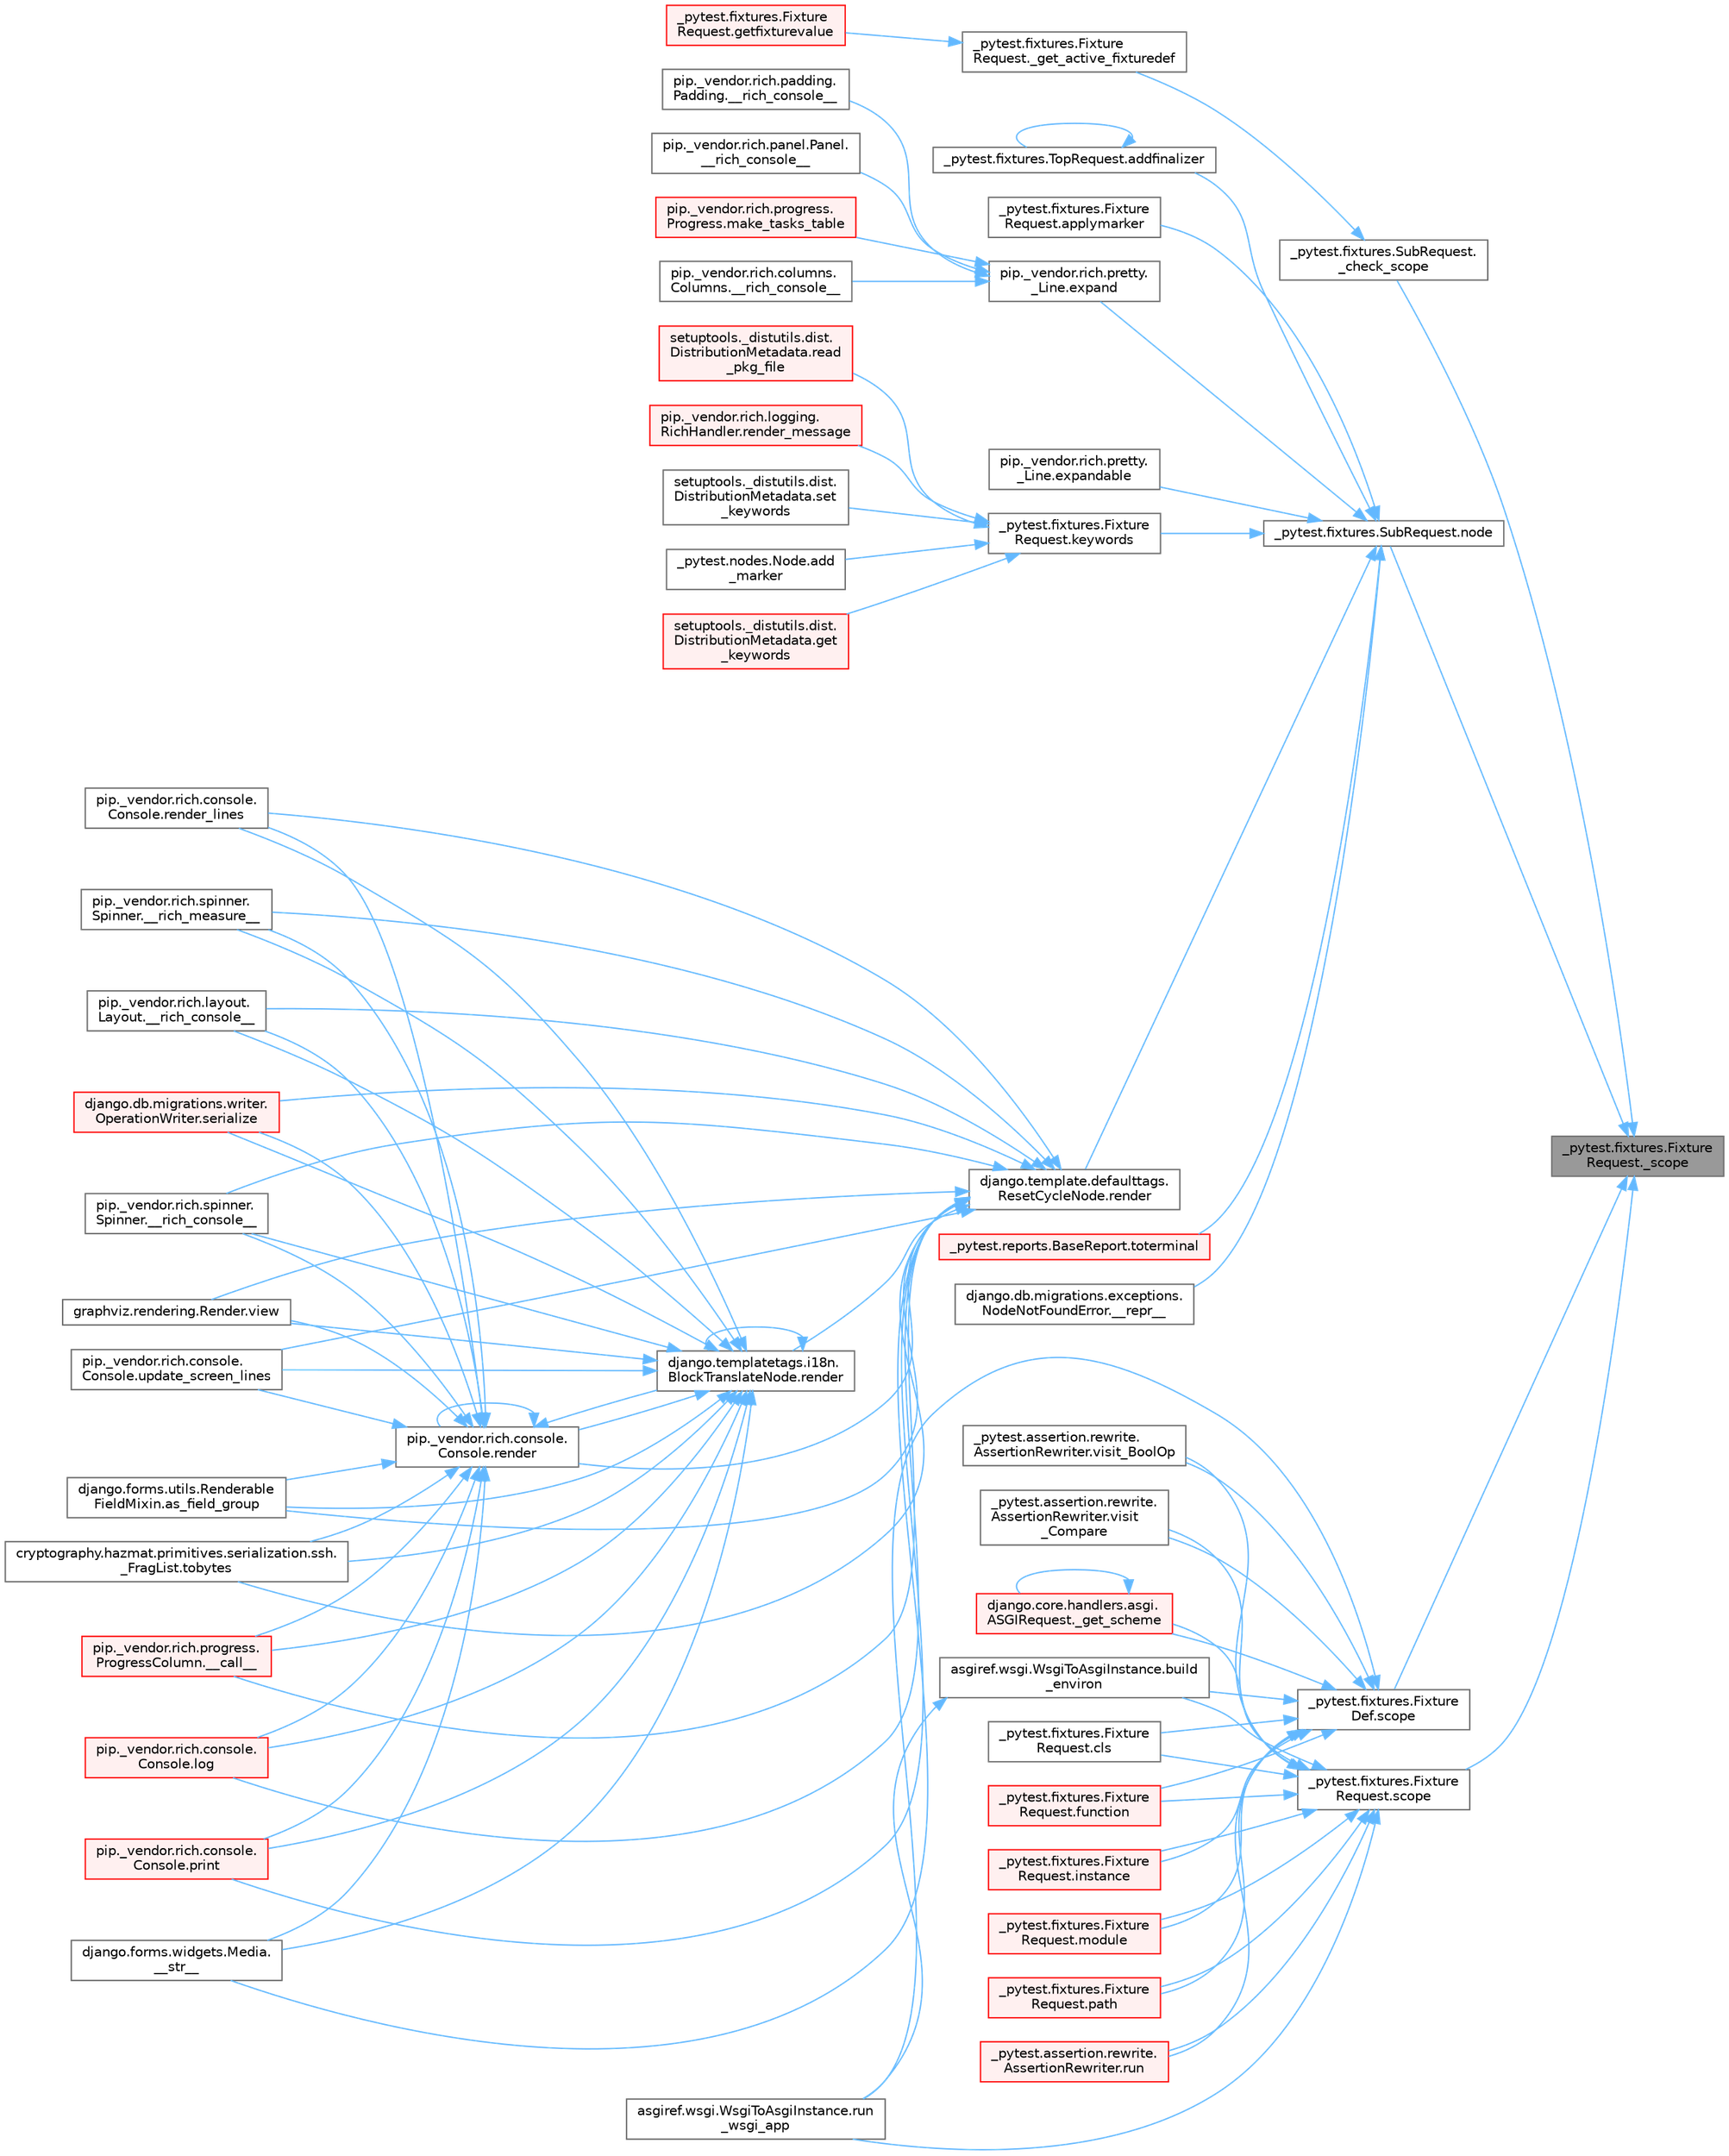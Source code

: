 digraph "_pytest.fixtures.FixtureRequest._scope"
{
 // LATEX_PDF_SIZE
  bgcolor="transparent";
  edge [fontname=Helvetica,fontsize=10,labelfontname=Helvetica,labelfontsize=10];
  node [fontname=Helvetica,fontsize=10,shape=box,height=0.2,width=0.4];
  rankdir="RL";
  Node1 [id="Node000001",label="_pytest.fixtures.Fixture\lRequest._scope",height=0.2,width=0.4,color="gray40", fillcolor="grey60", style="filled", fontcolor="black",tooltip=" "];
  Node1 -> Node2 [id="edge1_Node000001_Node000002",dir="back",color="steelblue1",style="solid",tooltip=" "];
  Node2 [id="Node000002",label="_pytest.fixtures.SubRequest.\l_check_scope",height=0.2,width=0.4,color="grey40", fillcolor="white", style="filled",URL="$class__pytest_1_1fixtures_1_1_sub_request.html#a4e297be49694ce017a21b9f8ab49fbad",tooltip=" "];
  Node2 -> Node3 [id="edge2_Node000002_Node000003",dir="back",color="steelblue1",style="solid",tooltip=" "];
  Node3 [id="Node000003",label="_pytest.fixtures.Fixture\lRequest._get_active_fixturedef",height=0.2,width=0.4,color="grey40", fillcolor="white", style="filled",URL="$class__pytest_1_1fixtures_1_1_fixture_request.html#a38d07d70035b5579d236c314708e3e4e",tooltip=" "];
  Node3 -> Node4 [id="edge3_Node000003_Node000004",dir="back",color="steelblue1",style="solid",tooltip=" "];
  Node4 [id="Node000004",label="_pytest.fixtures.Fixture\lRequest.getfixturevalue",height=0.2,width=0.4,color="red", fillcolor="#FFF0F0", style="filled",URL="$class__pytest_1_1fixtures_1_1_fixture_request.html#a73f81187610b982071d68046e5a5f1c5",tooltip=" "];
  Node1 -> Node6 [id="edge4_Node000001_Node000006",dir="back",color="steelblue1",style="solid",tooltip=" "];
  Node6 [id="Node000006",label="_pytest.fixtures.SubRequest.node",height=0.2,width=0.4,color="grey40", fillcolor="white", style="filled",URL="$class__pytest_1_1fixtures_1_1_sub_request.html#a7db106ca65e6a66a41699bbee5565c0a",tooltip=" "];
  Node6 -> Node7 [id="edge5_Node000006_Node000007",dir="back",color="steelblue1",style="solid",tooltip=" "];
  Node7 [id="Node000007",label="django.db.migrations.exceptions.\lNodeNotFoundError.__repr__",height=0.2,width=0.4,color="grey40", fillcolor="white", style="filled",URL="$classdjango_1_1db_1_1migrations_1_1exceptions_1_1_node_not_found_error.html#aeab1e400d86525529dba0a2e0c89b36b",tooltip=" "];
  Node6 -> Node8 [id="edge6_Node000006_Node000008",dir="back",color="steelblue1",style="solid",tooltip=" "];
  Node8 [id="Node000008",label="_pytest.fixtures.TopRequest.addfinalizer",height=0.2,width=0.4,color="grey40", fillcolor="white", style="filled",URL="$class__pytest_1_1fixtures_1_1_top_request.html#af4f7e35bebb757ed491840b002b88ad7",tooltip=" "];
  Node8 -> Node8 [id="edge7_Node000008_Node000008",dir="back",color="steelblue1",style="solid",tooltip=" "];
  Node6 -> Node9 [id="edge8_Node000006_Node000009",dir="back",color="steelblue1",style="solid",tooltip=" "];
  Node9 [id="Node000009",label="_pytest.fixtures.Fixture\lRequest.applymarker",height=0.2,width=0.4,color="grey40", fillcolor="white", style="filled",URL="$class__pytest_1_1fixtures_1_1_fixture_request.html#ac920f1ed17b45ce70be934c509d083a9",tooltip=" "];
  Node6 -> Node10 [id="edge9_Node000006_Node000010",dir="back",color="steelblue1",style="solid",tooltip=" "];
  Node10 [id="Node000010",label="pip._vendor.rich.pretty.\l_Line.expand",height=0.2,width=0.4,color="grey40", fillcolor="white", style="filled",URL="$classpip_1_1__vendor_1_1rich_1_1pretty_1_1___line.html#a41a6ede72c0e0f5e6077839374bbc730",tooltip=" "];
  Node10 -> Node11 [id="edge10_Node000010_Node000011",dir="back",color="steelblue1",style="solid",tooltip=" "];
  Node11 [id="Node000011",label="pip._vendor.rich.columns.\lColumns.__rich_console__",height=0.2,width=0.4,color="grey40", fillcolor="white", style="filled",URL="$classpip_1_1__vendor_1_1rich_1_1columns_1_1_columns.html#aaae297ec38827f15d1d15327be4e4a12",tooltip=" "];
  Node10 -> Node12 [id="edge11_Node000010_Node000012",dir="back",color="steelblue1",style="solid",tooltip=" "];
  Node12 [id="Node000012",label="pip._vendor.rich.padding.\lPadding.__rich_console__",height=0.2,width=0.4,color="grey40", fillcolor="white", style="filled",URL="$classpip_1_1__vendor_1_1rich_1_1padding_1_1_padding.html#a23e27b4fb591fa1a4b6a04c497729077",tooltip=" "];
  Node10 -> Node13 [id="edge12_Node000010_Node000013",dir="back",color="steelblue1",style="solid",tooltip=" "];
  Node13 [id="Node000013",label="pip._vendor.rich.panel.Panel.\l__rich_console__",height=0.2,width=0.4,color="grey40", fillcolor="white", style="filled",URL="$classpip_1_1__vendor_1_1rich_1_1panel_1_1_panel.html#a6c612abd2dc827e0625fba926d709fb6",tooltip=" "];
  Node10 -> Node14 [id="edge13_Node000010_Node000014",dir="back",color="steelblue1",style="solid",tooltip=" "];
  Node14 [id="Node000014",label="pip._vendor.rich.progress.\lProgress.make_tasks_table",height=0.2,width=0.4,color="red", fillcolor="#FFF0F0", style="filled",URL="$classpip_1_1__vendor_1_1rich_1_1progress_1_1_progress.html#a42f4570b586d6cc467773cc7303b830d",tooltip=" "];
  Node6 -> Node3188 [id="edge14_Node000006_Node003188",dir="back",color="steelblue1",style="solid",tooltip=" "];
  Node3188 [id="Node003188",label="pip._vendor.rich.pretty.\l_Line.expandable",height=0.2,width=0.4,color="grey40", fillcolor="white", style="filled",URL="$classpip_1_1__vendor_1_1rich_1_1pretty_1_1___line.html#a3249a1c8f8bc712ec116e52c47024fc6",tooltip=" "];
  Node6 -> Node3189 [id="edge15_Node000006_Node003189",dir="back",color="steelblue1",style="solid",tooltip=" "];
  Node3189 [id="Node003189",label="_pytest.fixtures.Fixture\lRequest.keywords",height=0.2,width=0.4,color="grey40", fillcolor="white", style="filled",URL="$class__pytest_1_1fixtures_1_1_fixture_request.html#a5f3dcdc2c5f89a17d0669f23412ea34b",tooltip=" "];
  Node3189 -> Node3190 [id="edge16_Node003189_Node003190",dir="back",color="steelblue1",style="solid",tooltip=" "];
  Node3190 [id="Node003190",label="_pytest.nodes.Node.add\l_marker",height=0.2,width=0.4,color="grey40", fillcolor="white", style="filled",URL="$class__pytest_1_1nodes_1_1_node.html#a7b6ae62bc760ed7c93532afb89e63c30",tooltip=" "];
  Node3189 -> Node3191 [id="edge17_Node003189_Node003191",dir="back",color="steelblue1",style="solid",tooltip=" "];
  Node3191 [id="Node003191",label="setuptools._distutils.dist.\lDistributionMetadata.get\l_keywords",height=0.2,width=0.4,color="red", fillcolor="#FFF0F0", style="filled",URL="$classsetuptools_1_1__distutils_1_1dist_1_1_distribution_metadata.html#ade85519fe7eeecaac4aaf57bafedbdf1",tooltip=" "];
  Node3189 -> Node778 [id="edge18_Node003189_Node000778",dir="back",color="steelblue1",style="solid",tooltip=" "];
  Node778 [id="Node000778",label="setuptools._distutils.dist.\lDistributionMetadata.read\l_pkg_file",height=0.2,width=0.4,color="red", fillcolor="#FFF0F0", style="filled",URL="$classsetuptools_1_1__distutils_1_1dist_1_1_distribution_metadata.html#a7efe01ce942992105bfa0866706a2f20",tooltip=" "];
  Node3189 -> Node3192 [id="edge19_Node003189_Node003192",dir="back",color="steelblue1",style="solid",tooltip=" "];
  Node3192 [id="Node003192",label="pip._vendor.rich.logging.\lRichHandler.render_message",height=0.2,width=0.4,color="red", fillcolor="#FFF0F0", style="filled",URL="$classpip_1_1__vendor_1_1rich_1_1logging_1_1_rich_handler.html#a9107db7a8c42f02d46e5b88f309d38c6",tooltip=" "];
  Node3189 -> Node3193 [id="edge20_Node003189_Node003193",dir="back",color="steelblue1",style="solid",tooltip=" "];
  Node3193 [id="Node003193",label="setuptools._distutils.dist.\lDistributionMetadata.set\l_keywords",height=0.2,width=0.4,color="grey40", fillcolor="white", style="filled",URL="$classsetuptools_1_1__distutils_1_1dist_1_1_distribution_metadata.html#ae3f1f722eb6246ce3b9ac2264ade8be8",tooltip=" "];
  Node6 -> Node3194 [id="edge21_Node000006_Node003194",dir="back",color="steelblue1",style="solid",tooltip=" "];
  Node3194 [id="Node003194",label="django.template.defaulttags.\lResetCycleNode.render",height=0.2,width=0.4,color="grey40", fillcolor="white", style="filled",URL="$classdjango_1_1template_1_1defaulttags_1_1_reset_cycle_node.html#ab092ee03071c930109576881ed934516",tooltip=" "];
  Node3194 -> Node66 [id="edge22_Node003194_Node000066",dir="back",color="steelblue1",style="solid",tooltip=" "];
  Node66 [id="Node000066",label="pip._vendor.rich.progress.\lProgressColumn.__call__",height=0.2,width=0.4,color="red", fillcolor="#FFF0F0", style="filled",URL="$classpip_1_1__vendor_1_1rich_1_1progress_1_1_progress_column.html#ae0c399be74222f949edb0fa5324cf6ea",tooltip=" "];
  Node3194 -> Node69 [id="edge23_Node003194_Node000069",dir="back",color="steelblue1",style="solid",tooltip=" "];
  Node69 [id="Node000069",label="pip._vendor.rich.layout.\lLayout.__rich_console__",height=0.2,width=0.4,color="grey40", fillcolor="white", style="filled",URL="$classpip_1_1__vendor_1_1rich_1_1layout_1_1_layout.html#ac39cb3d17d2b0324ee1b0dada41a3ebd",tooltip=" "];
  Node3194 -> Node70 [id="edge24_Node003194_Node000070",dir="back",color="steelblue1",style="solid",tooltip=" "];
  Node70 [id="Node000070",label="pip._vendor.rich.spinner.\lSpinner.__rich_console__",height=0.2,width=0.4,color="grey40", fillcolor="white", style="filled",URL="$classpip_1_1__vendor_1_1rich_1_1spinner_1_1_spinner.html#a6883d8dced19ac48d4dfc74f776357fd",tooltip=" "];
  Node3194 -> Node71 [id="edge25_Node003194_Node000071",dir="back",color="steelblue1",style="solid",tooltip=" "];
  Node71 [id="Node000071",label="pip._vendor.rich.spinner.\lSpinner.__rich_measure__",height=0.2,width=0.4,color="grey40", fillcolor="white", style="filled",URL="$classpip_1_1__vendor_1_1rich_1_1spinner_1_1_spinner.html#a89745682c823c44a31bae8e8d07869f5",tooltip=" "];
  Node3194 -> Node72 [id="edge26_Node003194_Node000072",dir="back",color="steelblue1",style="solid",tooltip=" "];
  Node72 [id="Node000072",label="django.forms.widgets.Media.\l__str__",height=0.2,width=0.4,color="grey40", fillcolor="white", style="filled",URL="$classdjango_1_1forms_1_1widgets_1_1_media.html#ae1651710548a7d9f14f036d035012d21",tooltip=" "];
  Node3194 -> Node73 [id="edge27_Node003194_Node000073",dir="back",color="steelblue1",style="solid",tooltip=" "];
  Node73 [id="Node000073",label="django.forms.utils.Renderable\lFieldMixin.as_field_group",height=0.2,width=0.4,color="grey40", fillcolor="white", style="filled",URL="$classdjango_1_1forms_1_1utils_1_1_renderable_field_mixin.html#a1e9a1b4f790ea694431554267fd5d74c",tooltip=" "];
  Node3194 -> Node74 [id="edge28_Node003194_Node000074",dir="back",color="steelblue1",style="solid",tooltip=" "];
  Node74 [id="Node000074",label="pip._vendor.rich.console.\lConsole.log",height=0.2,width=0.4,color="red", fillcolor="#FFF0F0", style="filled",URL="$classpip_1_1__vendor_1_1rich_1_1console_1_1_console.html#af9c77e39f9413fc2b134c60cfa23b0f1",tooltip=" "];
  Node3194 -> Node462 [id="edge29_Node003194_Node000462",dir="back",color="steelblue1",style="solid",tooltip=" "];
  Node462 [id="Node000462",label="pip._vendor.rich.console.\lConsole.print",height=0.2,width=0.4,color="red", fillcolor="#FFF0F0", style="filled",URL="$classpip_1_1__vendor_1_1rich_1_1console_1_1_console.html#af954370cdbb49236b597f2c11064549d",tooltip=" "];
  Node3194 -> Node544 [id="edge30_Node003194_Node000544",dir="back",color="steelblue1",style="solid",tooltip=" "];
  Node544 [id="Node000544",label="django.templatetags.i18n.\lBlockTranslateNode.render",height=0.2,width=0.4,color="grey40", fillcolor="white", style="filled",URL="$classdjango_1_1templatetags_1_1i18n_1_1_block_translate_node.html#aaf05bebfd02c1c4b676387ada0357832",tooltip=" "];
  Node544 -> Node66 [id="edge31_Node000544_Node000066",dir="back",color="steelblue1",style="solid",tooltip=" "];
  Node544 -> Node69 [id="edge32_Node000544_Node000069",dir="back",color="steelblue1",style="solid",tooltip=" "];
  Node544 -> Node70 [id="edge33_Node000544_Node000070",dir="back",color="steelblue1",style="solid",tooltip=" "];
  Node544 -> Node71 [id="edge34_Node000544_Node000071",dir="back",color="steelblue1",style="solid",tooltip=" "];
  Node544 -> Node72 [id="edge35_Node000544_Node000072",dir="back",color="steelblue1",style="solid",tooltip=" "];
  Node544 -> Node73 [id="edge36_Node000544_Node000073",dir="back",color="steelblue1",style="solid",tooltip=" "];
  Node544 -> Node74 [id="edge37_Node000544_Node000074",dir="back",color="steelblue1",style="solid",tooltip=" "];
  Node544 -> Node462 [id="edge38_Node000544_Node000462",dir="back",color="steelblue1",style="solid",tooltip=" "];
  Node544 -> Node544 [id="edge39_Node000544_Node000544",dir="back",color="steelblue1",style="solid",tooltip=" "];
  Node544 -> Node545 [id="edge40_Node000544_Node000545",dir="back",color="steelblue1",style="solid",tooltip=" "];
  Node545 [id="Node000545",label="pip._vendor.rich.console.\lConsole.render",height=0.2,width=0.4,color="grey40", fillcolor="white", style="filled",URL="$classpip_1_1__vendor_1_1rich_1_1console_1_1_console.html#a9551b8254c573105adde80622393a938",tooltip=" "];
  Node545 -> Node66 [id="edge41_Node000545_Node000066",dir="back",color="steelblue1",style="solid",tooltip=" "];
  Node545 -> Node69 [id="edge42_Node000545_Node000069",dir="back",color="steelblue1",style="solid",tooltip=" "];
  Node545 -> Node70 [id="edge43_Node000545_Node000070",dir="back",color="steelblue1",style="solid",tooltip=" "];
  Node545 -> Node71 [id="edge44_Node000545_Node000071",dir="back",color="steelblue1",style="solid",tooltip=" "];
  Node545 -> Node72 [id="edge45_Node000545_Node000072",dir="back",color="steelblue1",style="solid",tooltip=" "];
  Node545 -> Node73 [id="edge46_Node000545_Node000073",dir="back",color="steelblue1",style="solid",tooltip=" "];
  Node545 -> Node74 [id="edge47_Node000545_Node000074",dir="back",color="steelblue1",style="solid",tooltip=" "];
  Node545 -> Node462 [id="edge48_Node000545_Node000462",dir="back",color="steelblue1",style="solid",tooltip=" "];
  Node545 -> Node544 [id="edge49_Node000545_Node000544",dir="back",color="steelblue1",style="solid",tooltip=" "];
  Node545 -> Node545 [id="edge50_Node000545_Node000545",dir="back",color="steelblue1",style="solid",tooltip=" "];
  Node545 -> Node546 [id="edge51_Node000545_Node000546",dir="back",color="steelblue1",style="solid",tooltip=" "];
  Node546 [id="Node000546",label="pip._vendor.rich.console.\lConsole.render_lines",height=0.2,width=0.4,color="grey40", fillcolor="white", style="filled",URL="$classpip_1_1__vendor_1_1rich_1_1console_1_1_console.html#a5818808a49db20c5bee6986425f96f14",tooltip=" "];
  Node545 -> Node547 [id="edge52_Node000545_Node000547",dir="back",color="steelblue1",style="solid",tooltip=" "];
  Node547 [id="Node000547",label="django.db.migrations.writer.\lOperationWriter.serialize",height=0.2,width=0.4,color="red", fillcolor="#FFF0F0", style="filled",URL="$classdjango_1_1db_1_1migrations_1_1writer_1_1_operation_writer.html#a866e8d13e1c54a35d74e9a6b0383b2f8",tooltip=" "];
  Node545 -> Node619 [id="edge53_Node000545_Node000619",dir="back",color="steelblue1",style="solid",tooltip=" "];
  Node619 [id="Node000619",label="cryptography.hazmat.primitives.serialization.ssh.\l_FragList.tobytes",height=0.2,width=0.4,color="grey40", fillcolor="white", style="filled",URL="$classcryptography_1_1hazmat_1_1primitives_1_1serialization_1_1ssh_1_1___frag_list.html#a195dd4e7c741624829a13af53fa3de38",tooltip=" "];
  Node545 -> Node620 [id="edge54_Node000545_Node000620",dir="back",color="steelblue1",style="solid",tooltip=" "];
  Node620 [id="Node000620",label="pip._vendor.rich.console.\lConsole.update_screen_lines",height=0.2,width=0.4,color="grey40", fillcolor="white", style="filled",URL="$classpip_1_1__vendor_1_1rich_1_1console_1_1_console.html#a21cfe5af86ec7533f23d45fe2969817e",tooltip=" "];
  Node545 -> Node621 [id="edge55_Node000545_Node000621",dir="back",color="steelblue1",style="solid",tooltip=" "];
  Node621 [id="Node000621",label="graphviz.rendering.Render.view",height=0.2,width=0.4,color="grey40", fillcolor="white", style="filled",URL="$classgraphviz_1_1rendering_1_1_render.html#a53169c422996b9a7e92b5580c13914e2",tooltip=" "];
  Node544 -> Node546 [id="edge56_Node000544_Node000546",dir="back",color="steelblue1",style="solid",tooltip=" "];
  Node544 -> Node547 [id="edge57_Node000544_Node000547",dir="back",color="steelblue1",style="solid",tooltip=" "];
  Node544 -> Node619 [id="edge58_Node000544_Node000619",dir="back",color="steelblue1",style="solid",tooltip=" "];
  Node544 -> Node620 [id="edge59_Node000544_Node000620",dir="back",color="steelblue1",style="solid",tooltip=" "];
  Node544 -> Node621 [id="edge60_Node000544_Node000621",dir="back",color="steelblue1",style="solid",tooltip=" "];
  Node3194 -> Node545 [id="edge61_Node003194_Node000545",dir="back",color="steelblue1",style="solid",tooltip=" "];
  Node3194 -> Node546 [id="edge62_Node003194_Node000546",dir="back",color="steelblue1",style="solid",tooltip=" "];
  Node3194 -> Node547 [id="edge63_Node003194_Node000547",dir="back",color="steelblue1",style="solid",tooltip=" "];
  Node3194 -> Node619 [id="edge64_Node003194_Node000619",dir="back",color="steelblue1",style="solid",tooltip=" "];
  Node3194 -> Node620 [id="edge65_Node003194_Node000620",dir="back",color="steelblue1",style="solid",tooltip=" "];
  Node3194 -> Node621 [id="edge66_Node003194_Node000621",dir="back",color="steelblue1",style="solid",tooltip=" "];
  Node6 -> Node3195 [id="edge67_Node000006_Node003195",dir="back",color="steelblue1",style="solid",tooltip=" "];
  Node3195 [id="Node003195",label="_pytest.reports.BaseReport.toterminal",height=0.2,width=0.4,color="red", fillcolor="#FFF0F0", style="filled",URL="$class__pytest_1_1reports_1_1_base_report.html#abaf8662ade1b66885f20565d1f827730",tooltip=" "];
  Node1 -> Node3196 [id="edge68_Node000001_Node003196",dir="back",color="steelblue1",style="solid",tooltip=" "];
  Node3196 [id="Node003196",label="_pytest.fixtures.Fixture\lDef.scope",height=0.2,width=0.4,color="grey40", fillcolor="white", style="filled",URL="$class__pytest_1_1fixtures_1_1_fixture_def.html#a7631cdae842daae93780def0698acba2",tooltip=" "];
  Node3196 -> Node3197 [id="edge69_Node003196_Node003197",dir="back",color="steelblue1",style="solid",tooltip=" "];
  Node3197 [id="Node003197",label="django.core.handlers.asgi.\lASGIRequest._get_scheme",height=0.2,width=0.4,color="red", fillcolor="#FFF0F0", style="filled",URL="$classdjango_1_1core_1_1handlers_1_1asgi_1_1_a_s_g_i_request.html#ad35cf1281b6acc53ed620caf924ee919",tooltip=" "];
  Node3197 -> Node3197 [id="edge70_Node003197_Node003197",dir="back",color="steelblue1",style="solid",tooltip=" "];
  Node3196 -> Node3234 [id="edge71_Node003196_Node003234",dir="back",color="steelblue1",style="solid",tooltip=" "];
  Node3234 [id="Node003234",label="asgiref.wsgi.WsgiToAsgiInstance.build\l_environ",height=0.2,width=0.4,color="grey40", fillcolor="white", style="filled",URL="$classasgiref_1_1wsgi_1_1_wsgi_to_asgi_instance.html#a7292a16a234d21398c3ced5d3fbbd329",tooltip=" "];
  Node3234 -> Node3235 [id="edge72_Node003234_Node003235",dir="back",color="steelblue1",style="solid",tooltip=" "];
  Node3235 [id="Node003235",label="asgiref.wsgi.WsgiToAsgiInstance.run\l_wsgi_app",height=0.2,width=0.4,color="grey40", fillcolor="white", style="filled",URL="$classasgiref_1_1wsgi_1_1_wsgi_to_asgi_instance.html#a7f714529cfcc2d82661768b3a5386771",tooltip=" "];
  Node3196 -> Node3236 [id="edge73_Node003196_Node003236",dir="back",color="steelblue1",style="solid",tooltip=" "];
  Node3236 [id="Node003236",label="_pytest.fixtures.Fixture\lRequest.cls",height=0.2,width=0.4,color="grey40", fillcolor="white", style="filled",URL="$class__pytest_1_1fixtures_1_1_fixture_request.html#ae25e7e7a7503ad71deada72af4370426",tooltip=" "];
  Node3196 -> Node3237 [id="edge74_Node003196_Node003237",dir="back",color="steelblue1",style="solid",tooltip=" "];
  Node3237 [id="Node003237",label="_pytest.fixtures.Fixture\lRequest.function",height=0.2,width=0.4,color="red", fillcolor="#FFF0F0", style="filled",URL="$class__pytest_1_1fixtures_1_1_fixture_request.html#a7ea3556741d786c97ced170d52190558",tooltip=" "];
  Node3196 -> Node3263 [id="edge75_Node003196_Node003263",dir="back",color="steelblue1",style="solid",tooltip=" "];
  Node3263 [id="Node003263",label="_pytest.fixtures.Fixture\lRequest.instance",height=0.2,width=0.4,color="red", fillcolor="#FFF0F0", style="filled",URL="$class__pytest_1_1fixtures_1_1_fixture_request.html#a99767730e6a0b8628f5a952a5c78cac7",tooltip=" "];
  Node3196 -> Node3271 [id="edge76_Node003196_Node003271",dir="back",color="steelblue1",style="solid",tooltip=" "];
  Node3271 [id="Node003271",label="_pytest.fixtures.Fixture\lRequest.module",height=0.2,width=0.4,color="red", fillcolor="#FFF0F0", style="filled",URL="$class__pytest_1_1fixtures_1_1_fixture_request.html#ad7a3eaa568b0f3ba67ebf2fd02ecea0e",tooltip=" "];
  Node3196 -> Node3272 [id="edge77_Node003196_Node003272",dir="back",color="steelblue1",style="solid",tooltip=" "];
  Node3272 [id="Node003272",label="_pytest.fixtures.Fixture\lRequest.path",height=0.2,width=0.4,color="red", fillcolor="#FFF0F0", style="filled",URL="$class__pytest_1_1fixtures_1_1_fixture_request.html#a6f6db59812d121b54cd67d5e434e1451",tooltip=" "];
  Node3196 -> Node2020 [id="edge78_Node003196_Node002020",dir="back",color="steelblue1",style="solid",tooltip=" "];
  Node2020 [id="Node002020",label="_pytest.assertion.rewrite.\lAssertionRewriter.run",height=0.2,width=0.4,color="red", fillcolor="#FFF0F0", style="filled",URL="$class__pytest_1_1assertion_1_1rewrite_1_1_assertion_rewriter.html#a7db15387d358437bed01a732b9bba610",tooltip=" "];
  Node3196 -> Node3235 [id="edge79_Node003196_Node003235",dir="back",color="steelblue1",style="solid",tooltip=" "];
  Node3196 -> Node2023 [id="edge80_Node003196_Node002023",dir="back",color="steelblue1",style="solid",tooltip=" "];
  Node2023 [id="Node002023",label="_pytest.assertion.rewrite.\lAssertionRewriter.visit_BoolOp",height=0.2,width=0.4,color="grey40", fillcolor="white", style="filled",URL="$class__pytest_1_1assertion_1_1rewrite_1_1_assertion_rewriter.html#a6a878f452d413caa22e042820b8a5c8c",tooltip=" "];
  Node3196 -> Node2025 [id="edge81_Node003196_Node002025",dir="back",color="steelblue1",style="solid",tooltip=" "];
  Node2025 [id="Node002025",label="_pytest.assertion.rewrite.\lAssertionRewriter.visit\l_Compare",height=0.2,width=0.4,color="grey40", fillcolor="white", style="filled",URL="$class__pytest_1_1assertion_1_1rewrite_1_1_assertion_rewriter.html#a13e12e34df29d8d5a20ea32ab32e924d",tooltip=" "];
  Node1 -> Node3273 [id="edge82_Node000001_Node003273",dir="back",color="steelblue1",style="solid",tooltip=" "];
  Node3273 [id="Node003273",label="_pytest.fixtures.Fixture\lRequest.scope",height=0.2,width=0.4,color="grey40", fillcolor="white", style="filled",URL="$class__pytest_1_1fixtures_1_1_fixture_request.html#acb5406ee9e8cf7147711b9314b6c951a",tooltip=" "];
  Node3273 -> Node3197 [id="edge83_Node003273_Node003197",dir="back",color="steelblue1",style="solid",tooltip=" "];
  Node3273 -> Node3234 [id="edge84_Node003273_Node003234",dir="back",color="steelblue1",style="solid",tooltip=" "];
  Node3273 -> Node3236 [id="edge85_Node003273_Node003236",dir="back",color="steelblue1",style="solid",tooltip=" "];
  Node3273 -> Node3237 [id="edge86_Node003273_Node003237",dir="back",color="steelblue1",style="solid",tooltip=" "];
  Node3273 -> Node3263 [id="edge87_Node003273_Node003263",dir="back",color="steelblue1",style="solid",tooltip=" "];
  Node3273 -> Node3271 [id="edge88_Node003273_Node003271",dir="back",color="steelblue1",style="solid",tooltip=" "];
  Node3273 -> Node3272 [id="edge89_Node003273_Node003272",dir="back",color="steelblue1",style="solid",tooltip=" "];
  Node3273 -> Node2020 [id="edge90_Node003273_Node002020",dir="back",color="steelblue1",style="solid",tooltip=" "];
  Node3273 -> Node3235 [id="edge91_Node003273_Node003235",dir="back",color="steelblue1",style="solid",tooltip=" "];
  Node3273 -> Node2023 [id="edge92_Node003273_Node002023",dir="back",color="steelblue1",style="solid",tooltip=" "];
  Node3273 -> Node2025 [id="edge93_Node003273_Node002025",dir="back",color="steelblue1",style="solid",tooltip=" "];
}
